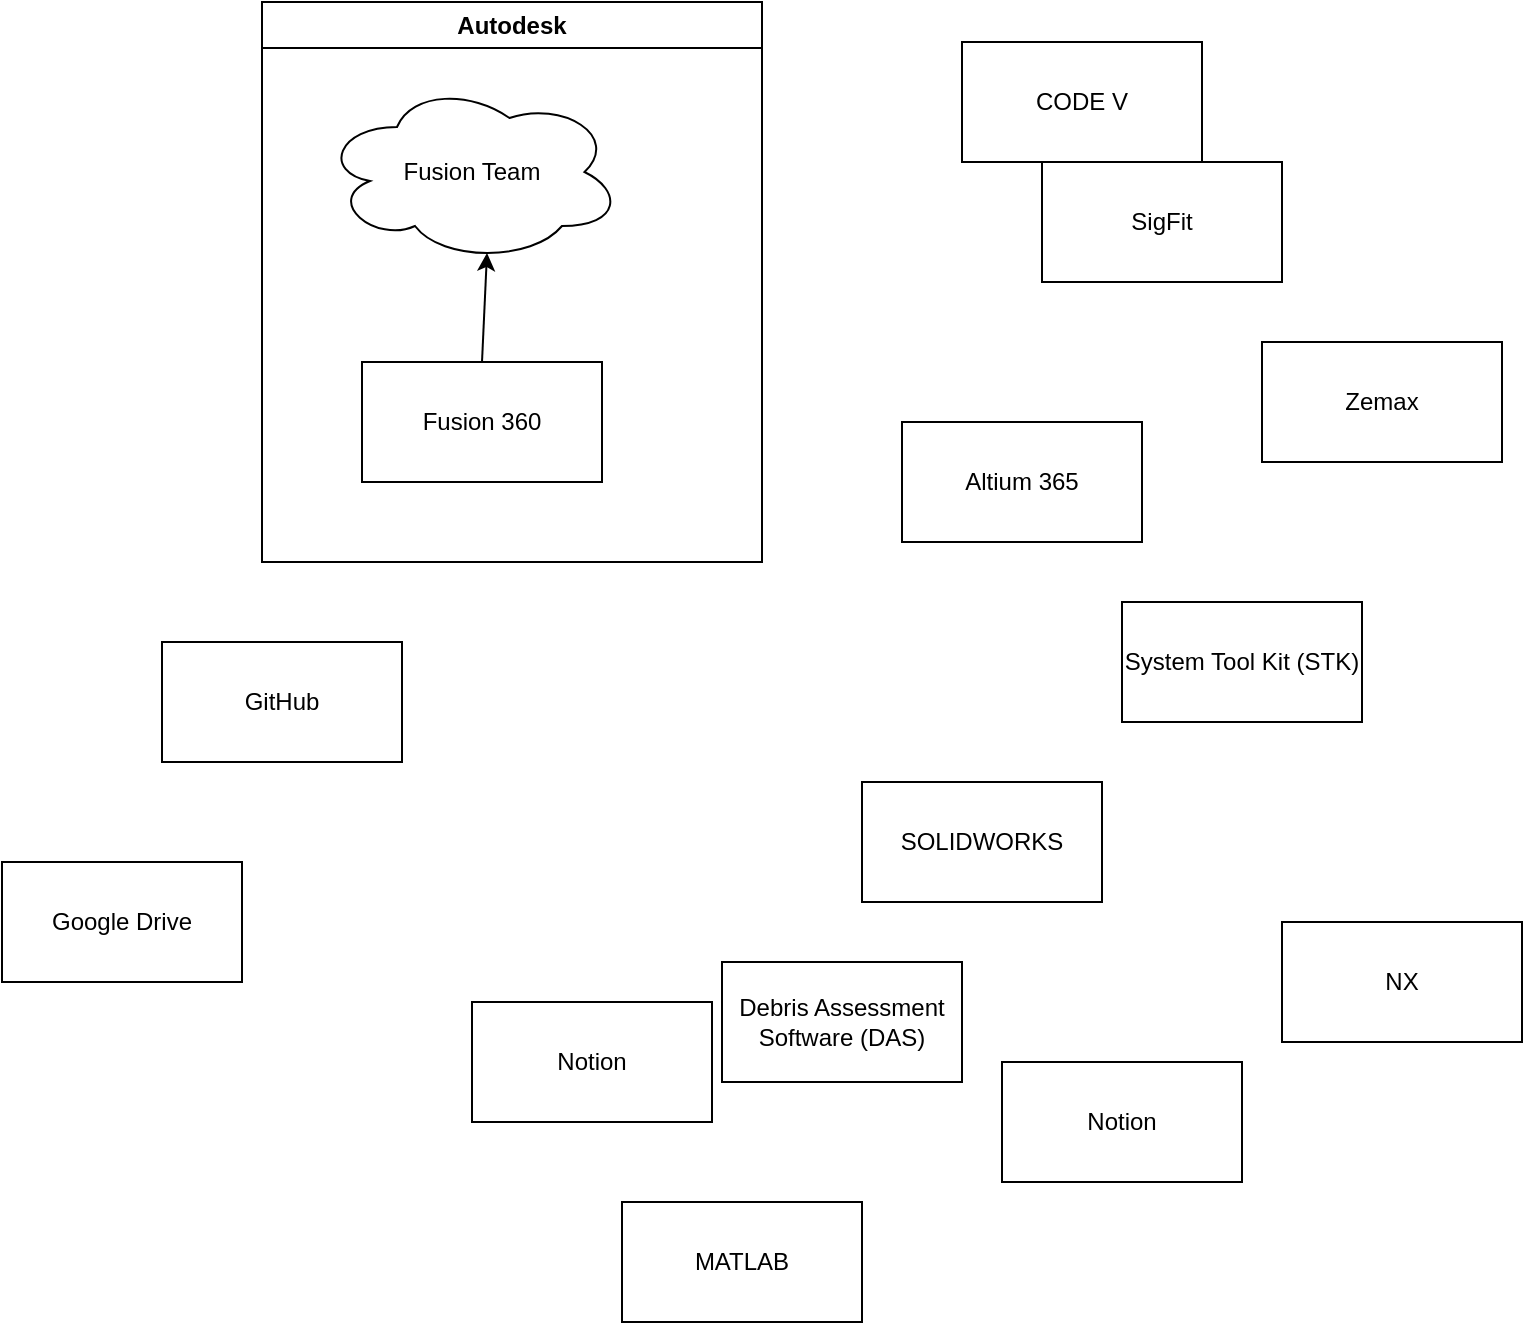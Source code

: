 <mxfile version="20.8.11" type="github">
  <diagram id="iVqs05ysCgDMvs5f8VoH" name="Page-1">
    <mxGraphModel dx="1434" dy="834" grid="1" gridSize="10" guides="1" tooltips="1" connect="1" arrows="1" fold="1" page="1" pageScale="1" pageWidth="1600" pageHeight="1200" background="none" math="0" shadow="0">
      <root>
        <mxCell id="0" />
        <mxCell id="1" parent="0" />
        <mxCell id="8" value="Autodesk" style="swimlane;whiteSpace=wrap;html=1;startSize=23;rounded=0;" parent="1" vertex="1">
          <mxGeometry x="520" y="270" width="250" height="280" as="geometry" />
        </mxCell>
        <mxCell id="2" value="Fusion Team" style="ellipse;shape=cloud;whiteSpace=wrap;html=1;align=center;rounded=0;" parent="8" vertex="1">
          <mxGeometry x="30" y="40" width="150" height="90" as="geometry" />
        </mxCell>
        <mxCell id="10" style="edgeStyle=none;html=1;exitX=0.5;exitY=0;exitDx=0;exitDy=0;entryX=0.55;entryY=0.95;entryDx=0;entryDy=0;entryPerimeter=0;jumpStyle=none;rounded=0;" parent="8" source="9" target="2" edge="1">
          <mxGeometry relative="1" as="geometry" />
        </mxCell>
        <mxCell id="9" value="Fusion 360" style="rounded=0;whiteSpace=wrap;html=1;" parent="8" vertex="1">
          <mxGeometry x="50" y="180" width="120" height="60" as="geometry" />
        </mxCell>
        <mxCell id="11" value="Altium 365" style="rounded=0;whiteSpace=wrap;html=1;" parent="1" vertex="1">
          <mxGeometry x="840" y="480" width="120" height="60" as="geometry" />
        </mxCell>
        <mxCell id="12" value="Debris Assessment Software (DAS)" style="rounded=0;whiteSpace=wrap;html=1;" parent="1" vertex="1">
          <mxGeometry x="750" y="750" width="120" height="60" as="geometry" />
        </mxCell>
        <mxCell id="13" value="System Tool Kit (STK)" style="rounded=0;whiteSpace=wrap;html=1;" parent="1" vertex="1">
          <mxGeometry x="950" y="570" width="120" height="60" as="geometry" />
        </mxCell>
        <mxCell id="14" value="SOLIDWORKS" style="rounded=0;whiteSpace=wrap;html=1;" parent="1" vertex="1">
          <mxGeometry x="820" y="660" width="120" height="60" as="geometry" />
        </mxCell>
        <mxCell id="15" value="NX" style="rounded=0;whiteSpace=wrap;html=1;" parent="1" vertex="1">
          <mxGeometry x="1030" y="730" width="120" height="60" as="geometry" />
        </mxCell>
        <mxCell id="16" value="MATLAB" style="rounded=0;whiteSpace=wrap;html=1;" parent="1" vertex="1">
          <mxGeometry x="700" y="870" width="120" height="60" as="geometry" />
        </mxCell>
        <mxCell id="17" value="GitHub" style="rounded=0;whiteSpace=wrap;html=1;" parent="1" vertex="1">
          <mxGeometry x="470" y="590" width="120" height="60" as="geometry" />
        </mxCell>
        <mxCell id="18" value="Google Drive" style="rounded=0;whiteSpace=wrap;html=1;" parent="1" vertex="1">
          <mxGeometry x="390" y="700" width="120" height="60" as="geometry" />
        </mxCell>
        <mxCell id="19" value="Notion" style="rounded=0;whiteSpace=wrap;html=1;" parent="1" vertex="1">
          <mxGeometry x="625" y="770" width="120" height="60" as="geometry" />
        </mxCell>
        <mxCell id="20" value="Notion" style="rounded=0;whiteSpace=wrap;html=1;" parent="1" vertex="1">
          <mxGeometry x="890" y="800" width="120" height="60" as="geometry" />
        </mxCell>
        <mxCell id="22" value="CODE V" style="rounded=0;whiteSpace=wrap;html=1;" parent="1" vertex="1">
          <mxGeometry x="870" y="290" width="120" height="60" as="geometry" />
        </mxCell>
        <mxCell id="23" value="SigFit" style="rounded=0;whiteSpace=wrap;html=1;" parent="1" vertex="1">
          <mxGeometry x="910" y="350" width="120" height="60" as="geometry" />
        </mxCell>
        <mxCell id="24" value="Zemax" style="rounded=0;whiteSpace=wrap;html=1;" parent="1" vertex="1">
          <mxGeometry x="1020" y="440" width="120" height="60" as="geometry" />
        </mxCell>
      </root>
    </mxGraphModel>
  </diagram>
</mxfile>
